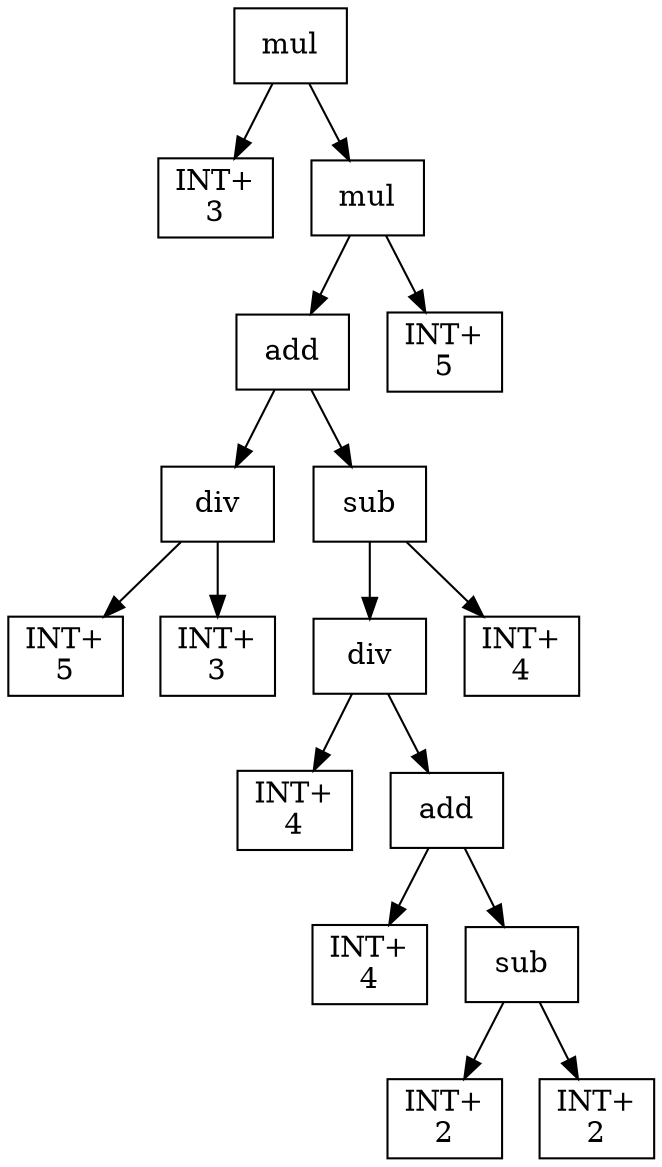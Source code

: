 digraph expr {
  node [shape=box];
  n1 [label="mul"];
  n2 [label="INT+\n3"];
  n3 [label="mul"];
  n4 [label="add"];
  n5 [label="div"];
  n6 [label="INT+\n5"];
  n7 [label="INT+\n3"];
  n5 -> n6;
  n5 -> n7;
  n8 [label="sub"];
  n9 [label="div"];
  n10 [label="INT+\n4"];
  n11 [label="add"];
  n12 [label="INT+\n4"];
  n13 [label="sub"];
  n14 [label="INT+\n2"];
  n15 [label="INT+\n2"];
  n13 -> n14;
  n13 -> n15;
  n11 -> n12;
  n11 -> n13;
  n9 -> n10;
  n9 -> n11;
  n16 [label="INT+\n4"];
  n8 -> n9;
  n8 -> n16;
  n4 -> n5;
  n4 -> n8;
  n17 [label="INT+\n5"];
  n3 -> n4;
  n3 -> n17;
  n1 -> n2;
  n1 -> n3;
}